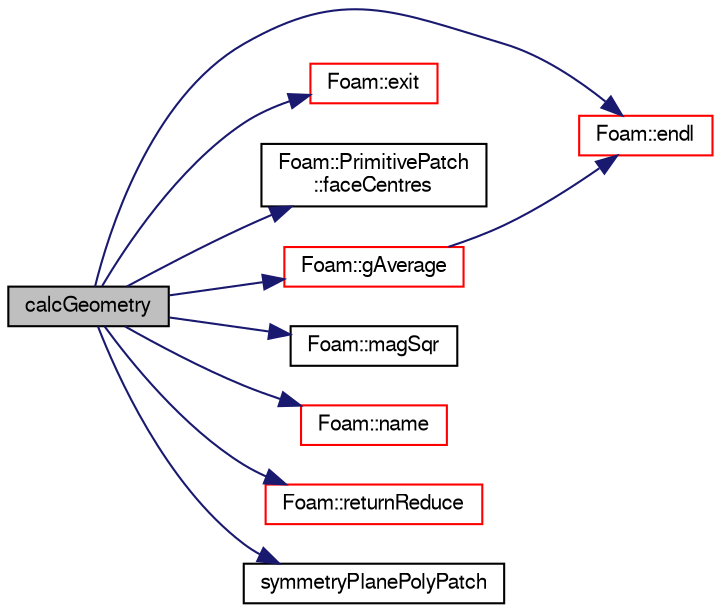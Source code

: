digraph "calcGeometry"
{
  bgcolor="transparent";
  edge [fontname="FreeSans",fontsize="10",labelfontname="FreeSans",labelfontsize="10"];
  node [fontname="FreeSans",fontsize="10",shape=record];
  rankdir="LR";
  Node17 [label="calcGeometry",height=0.2,width=0.4,color="black", fillcolor="grey75", style="filled", fontcolor="black"];
  Node17 -> Node18 [color="midnightblue",fontsize="10",style="solid",fontname="FreeSans"];
  Node18 [label="Foam::endl",height=0.2,width=0.4,color="red",URL="$a21124.html#a2db8fe02a0d3909e9351bb4275b23ce4",tooltip="Add newline and flush stream. "];
  Node17 -> Node20 [color="midnightblue",fontsize="10",style="solid",fontname="FreeSans"];
  Node20 [label="Foam::exit",height=0.2,width=0.4,color="red",URL="$a21124.html#a06ca7250d8e89caf05243ec094843642"];
  Node17 -> Node65 [color="midnightblue",fontsize="10",style="solid",fontname="FreeSans"];
  Node65 [label="Foam::PrimitivePatch\l::faceCentres",height=0.2,width=0.4,color="black",URL="$a27538.html#a3f2a4d64417ede063b140fd1b65fa591",tooltip="Return face centres for patch. "];
  Node17 -> Node66 [color="midnightblue",fontsize="10",style="solid",fontname="FreeSans"];
  Node66 [label="Foam::gAverage",height=0.2,width=0.4,color="red",URL="$a21124.html#ab45e56189711a2e5cdd381a0e2b6cc5c"];
  Node66 -> Node18 [color="midnightblue",fontsize="10",style="solid",fontname="FreeSans"];
  Node17 -> Node84 [color="midnightblue",fontsize="10",style="solid",fontname="FreeSans"];
  Node84 [label="Foam::magSqr",height=0.2,width=0.4,color="black",URL="$a21124.html#ae6fff2c6981e6d9618aa5038e69def6e"];
  Node17 -> Node85 [color="midnightblue",fontsize="10",style="solid",fontname="FreeSans"];
  Node85 [label="Foam::name",height=0.2,width=0.4,color="red",URL="$a21124.html#adcb0df2bd4953cb6bb390272d8263c3a",tooltip="Return a string representation of a complex. "];
  Node17 -> Node88 [color="midnightblue",fontsize="10",style="solid",fontname="FreeSans"];
  Node88 [label="Foam::returnReduce",height=0.2,width=0.4,color="red",URL="$a21124.html#a8d528a67d2a9c6fe4fb94bc86872624b"];
  Node17 -> Node92 [color="midnightblue",fontsize="10",style="solid",fontname="FreeSans"];
  Node92 [label="symmetryPlanePolyPatch",height=0.2,width=0.4,color="black",URL="$a27466.html#acfe0724a8c840fc91d05d46cd3fdafde",tooltip="Construct from components. "];
}
